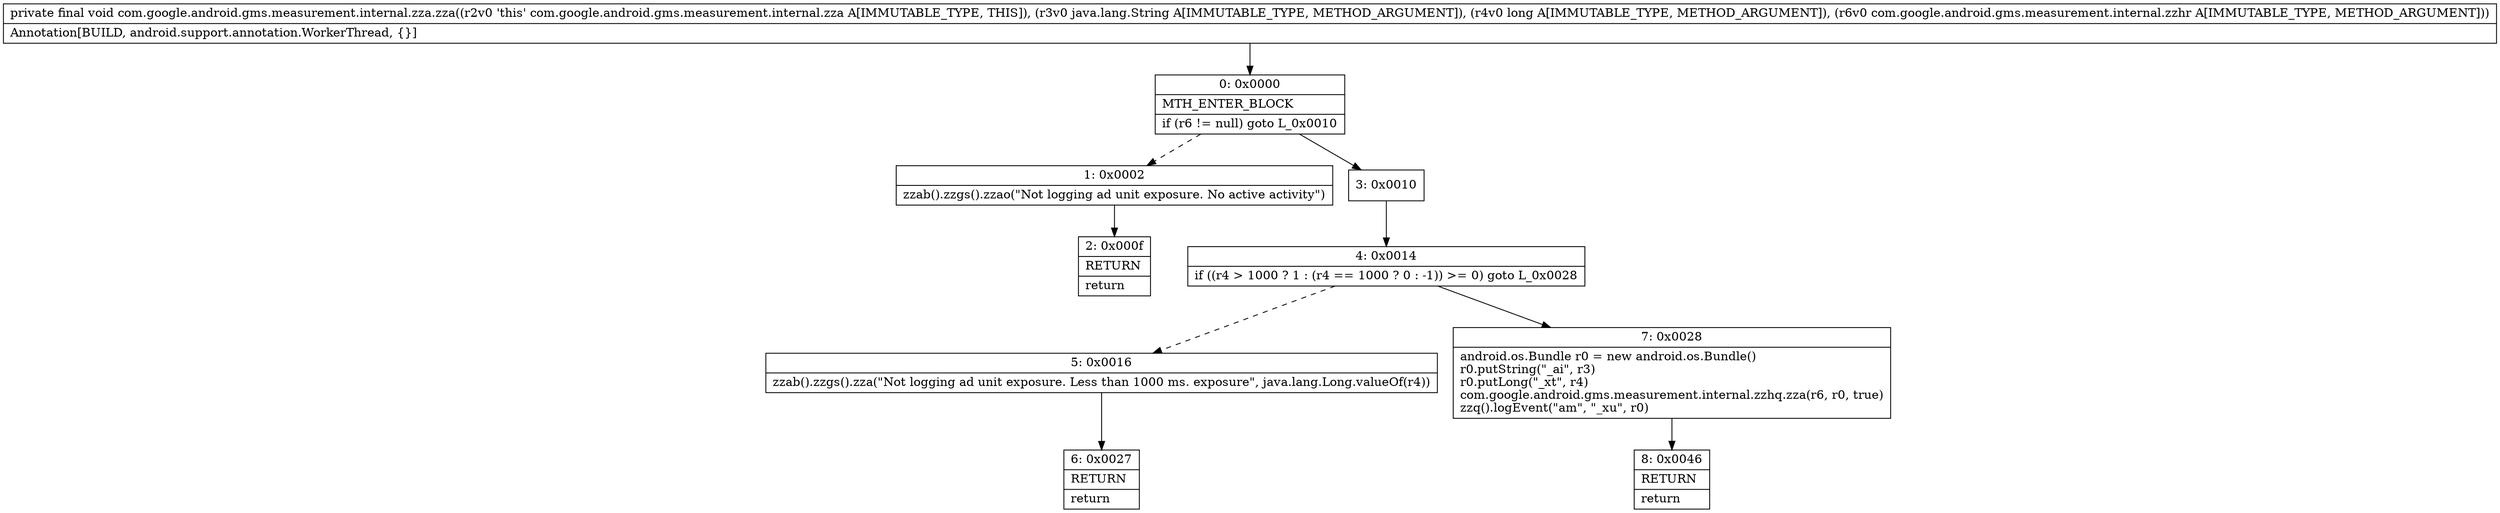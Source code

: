 digraph "CFG forcom.google.android.gms.measurement.internal.zza.zza(Ljava\/lang\/String;JLcom\/google\/android\/gms\/measurement\/internal\/zzhr;)V" {
Node_0 [shape=record,label="{0\:\ 0x0000|MTH_ENTER_BLOCK\l|if (r6 != null) goto L_0x0010\l}"];
Node_1 [shape=record,label="{1\:\ 0x0002|zzab().zzgs().zzao(\"Not logging ad unit exposure. No active activity\")\l}"];
Node_2 [shape=record,label="{2\:\ 0x000f|RETURN\l|return\l}"];
Node_3 [shape=record,label="{3\:\ 0x0010}"];
Node_4 [shape=record,label="{4\:\ 0x0014|if ((r4 \> 1000 ? 1 : (r4 == 1000 ? 0 : \-1)) \>= 0) goto L_0x0028\l}"];
Node_5 [shape=record,label="{5\:\ 0x0016|zzab().zzgs().zza(\"Not logging ad unit exposure. Less than 1000 ms. exposure\", java.lang.Long.valueOf(r4))\l}"];
Node_6 [shape=record,label="{6\:\ 0x0027|RETURN\l|return\l}"];
Node_7 [shape=record,label="{7\:\ 0x0028|android.os.Bundle r0 = new android.os.Bundle()\lr0.putString(\"_ai\", r3)\lr0.putLong(\"_xt\", r4)\lcom.google.android.gms.measurement.internal.zzhq.zza(r6, r0, true)\lzzq().logEvent(\"am\", \"_xu\", r0)\l}"];
Node_8 [shape=record,label="{8\:\ 0x0046|RETURN\l|return\l}"];
MethodNode[shape=record,label="{private final void com.google.android.gms.measurement.internal.zza.zza((r2v0 'this' com.google.android.gms.measurement.internal.zza A[IMMUTABLE_TYPE, THIS]), (r3v0 java.lang.String A[IMMUTABLE_TYPE, METHOD_ARGUMENT]), (r4v0 long A[IMMUTABLE_TYPE, METHOD_ARGUMENT]), (r6v0 com.google.android.gms.measurement.internal.zzhr A[IMMUTABLE_TYPE, METHOD_ARGUMENT]))  | Annotation[BUILD, android.support.annotation.WorkerThread, \{\}]\l}"];
MethodNode -> Node_0;
Node_0 -> Node_1[style=dashed];
Node_0 -> Node_3;
Node_1 -> Node_2;
Node_3 -> Node_4;
Node_4 -> Node_5[style=dashed];
Node_4 -> Node_7;
Node_5 -> Node_6;
Node_7 -> Node_8;
}


